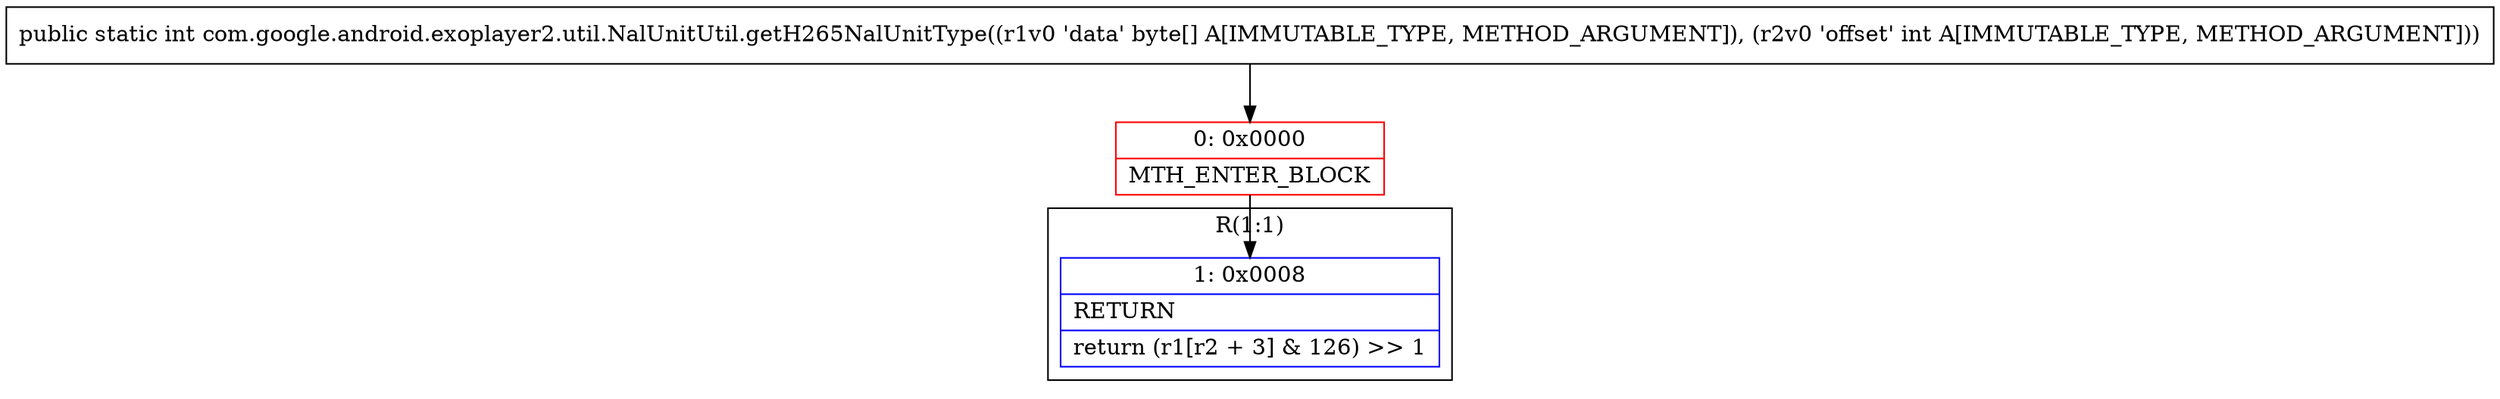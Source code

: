 digraph "CFG forcom.google.android.exoplayer2.util.NalUnitUtil.getH265NalUnitType([BI)I" {
subgraph cluster_Region_1325379333 {
label = "R(1:1)";
node [shape=record,color=blue];
Node_1 [shape=record,label="{1\:\ 0x0008|RETURN\l|return (r1[r2 + 3] & 126) \>\> 1\l}"];
}
Node_0 [shape=record,color=red,label="{0\:\ 0x0000|MTH_ENTER_BLOCK\l}"];
MethodNode[shape=record,label="{public static int com.google.android.exoplayer2.util.NalUnitUtil.getH265NalUnitType((r1v0 'data' byte[] A[IMMUTABLE_TYPE, METHOD_ARGUMENT]), (r2v0 'offset' int A[IMMUTABLE_TYPE, METHOD_ARGUMENT])) }"];
MethodNode -> Node_0;
Node_0 -> Node_1;
}

